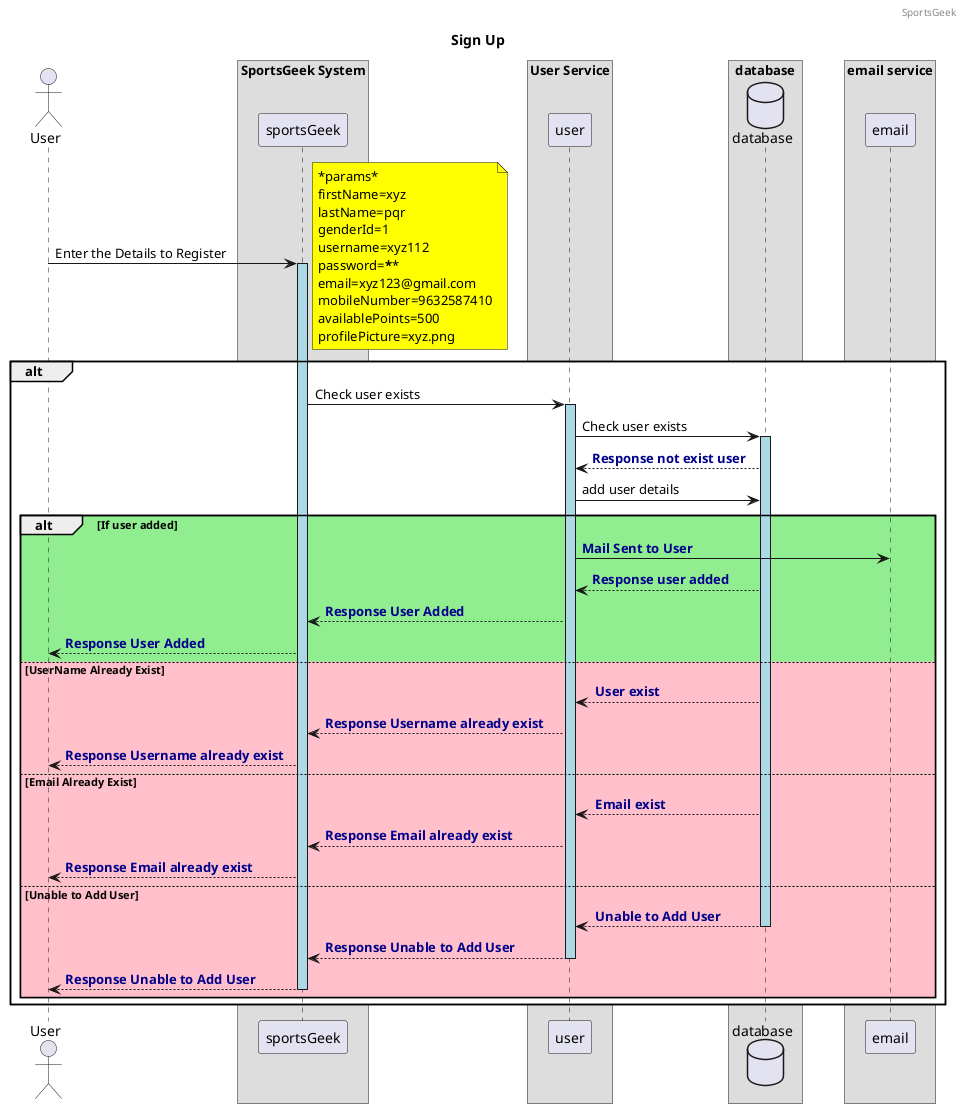 @startuml
header SportsGeek
title Sign Up
skinparam ParticipantPadding 10
skinparam BoxPadding 20
actor User
box "SportsGeek System"
 participant sportsGeek
end box
box "User Service"
 participant user
end box
box "database"
    database database
end box
box "email service"
    participant email
end box
User -> sportsGeek: Enter the Details to Register
activate sportsGeek #lightblue
alt #white
note right #yellow
    *params*
    firstName=xyz
    lastName=pqr
    genderId=1
    username=xyz112
    password=******
    email=xyz123@gmail.com
    mobileNumber=9632587410
    availablePoints=500
    profilePicture=xyz.png
    end note
    sportsGeek -> "user" : Check user exists
activate user #lightblue
    user -> "database" : Check user exists
    activate "database" #lightblue
    "database" --> "user" : <font color=darkblue><b>Response not exist user
    user -> "database" : add user details

alt #lightgreen If user added
"user" -> email : <font color=darkblue><b>Mail Sent to User
"database" --> user : <font color=darkblue><b>Response user added
"user" --> sportsGeek : <font color=darkblue><b>Response User Added
"sportsGeek" --> User : <font color=darkblue><b>Response User Added
else #pink UserName Already Exist
"database" --> "user" : <font color=darkblue><b> User exist
"user" --> "sportsGeek" : <font color=darkblue><b>Response Username already exist
"sportsGeek" --> User : <font color=darkblue><b>Response Username already exist
else #pink Email Already Exist
"database" --> "user" : <font color=darkblue><b> Email exist
"user" --> "sportsGeek" : <font color=darkblue><b>Response Email already exist
"sportsGeek" --> User : <font color=darkblue><b>Response Email already exist
else #pink Unable to Add User
"database" --> "user" : <font color=darkblue><b> Unable to Add User
deactivate "database"
"user" --> "sportsGeek" : <font color=darkblue><b>Response Unable to Add User
deactivate "user"
"sportsGeek" --> User : <font color=darkblue><b>Response Unable to Add User
deactivate "sportsGeek"
end alt
end alt
@enduml